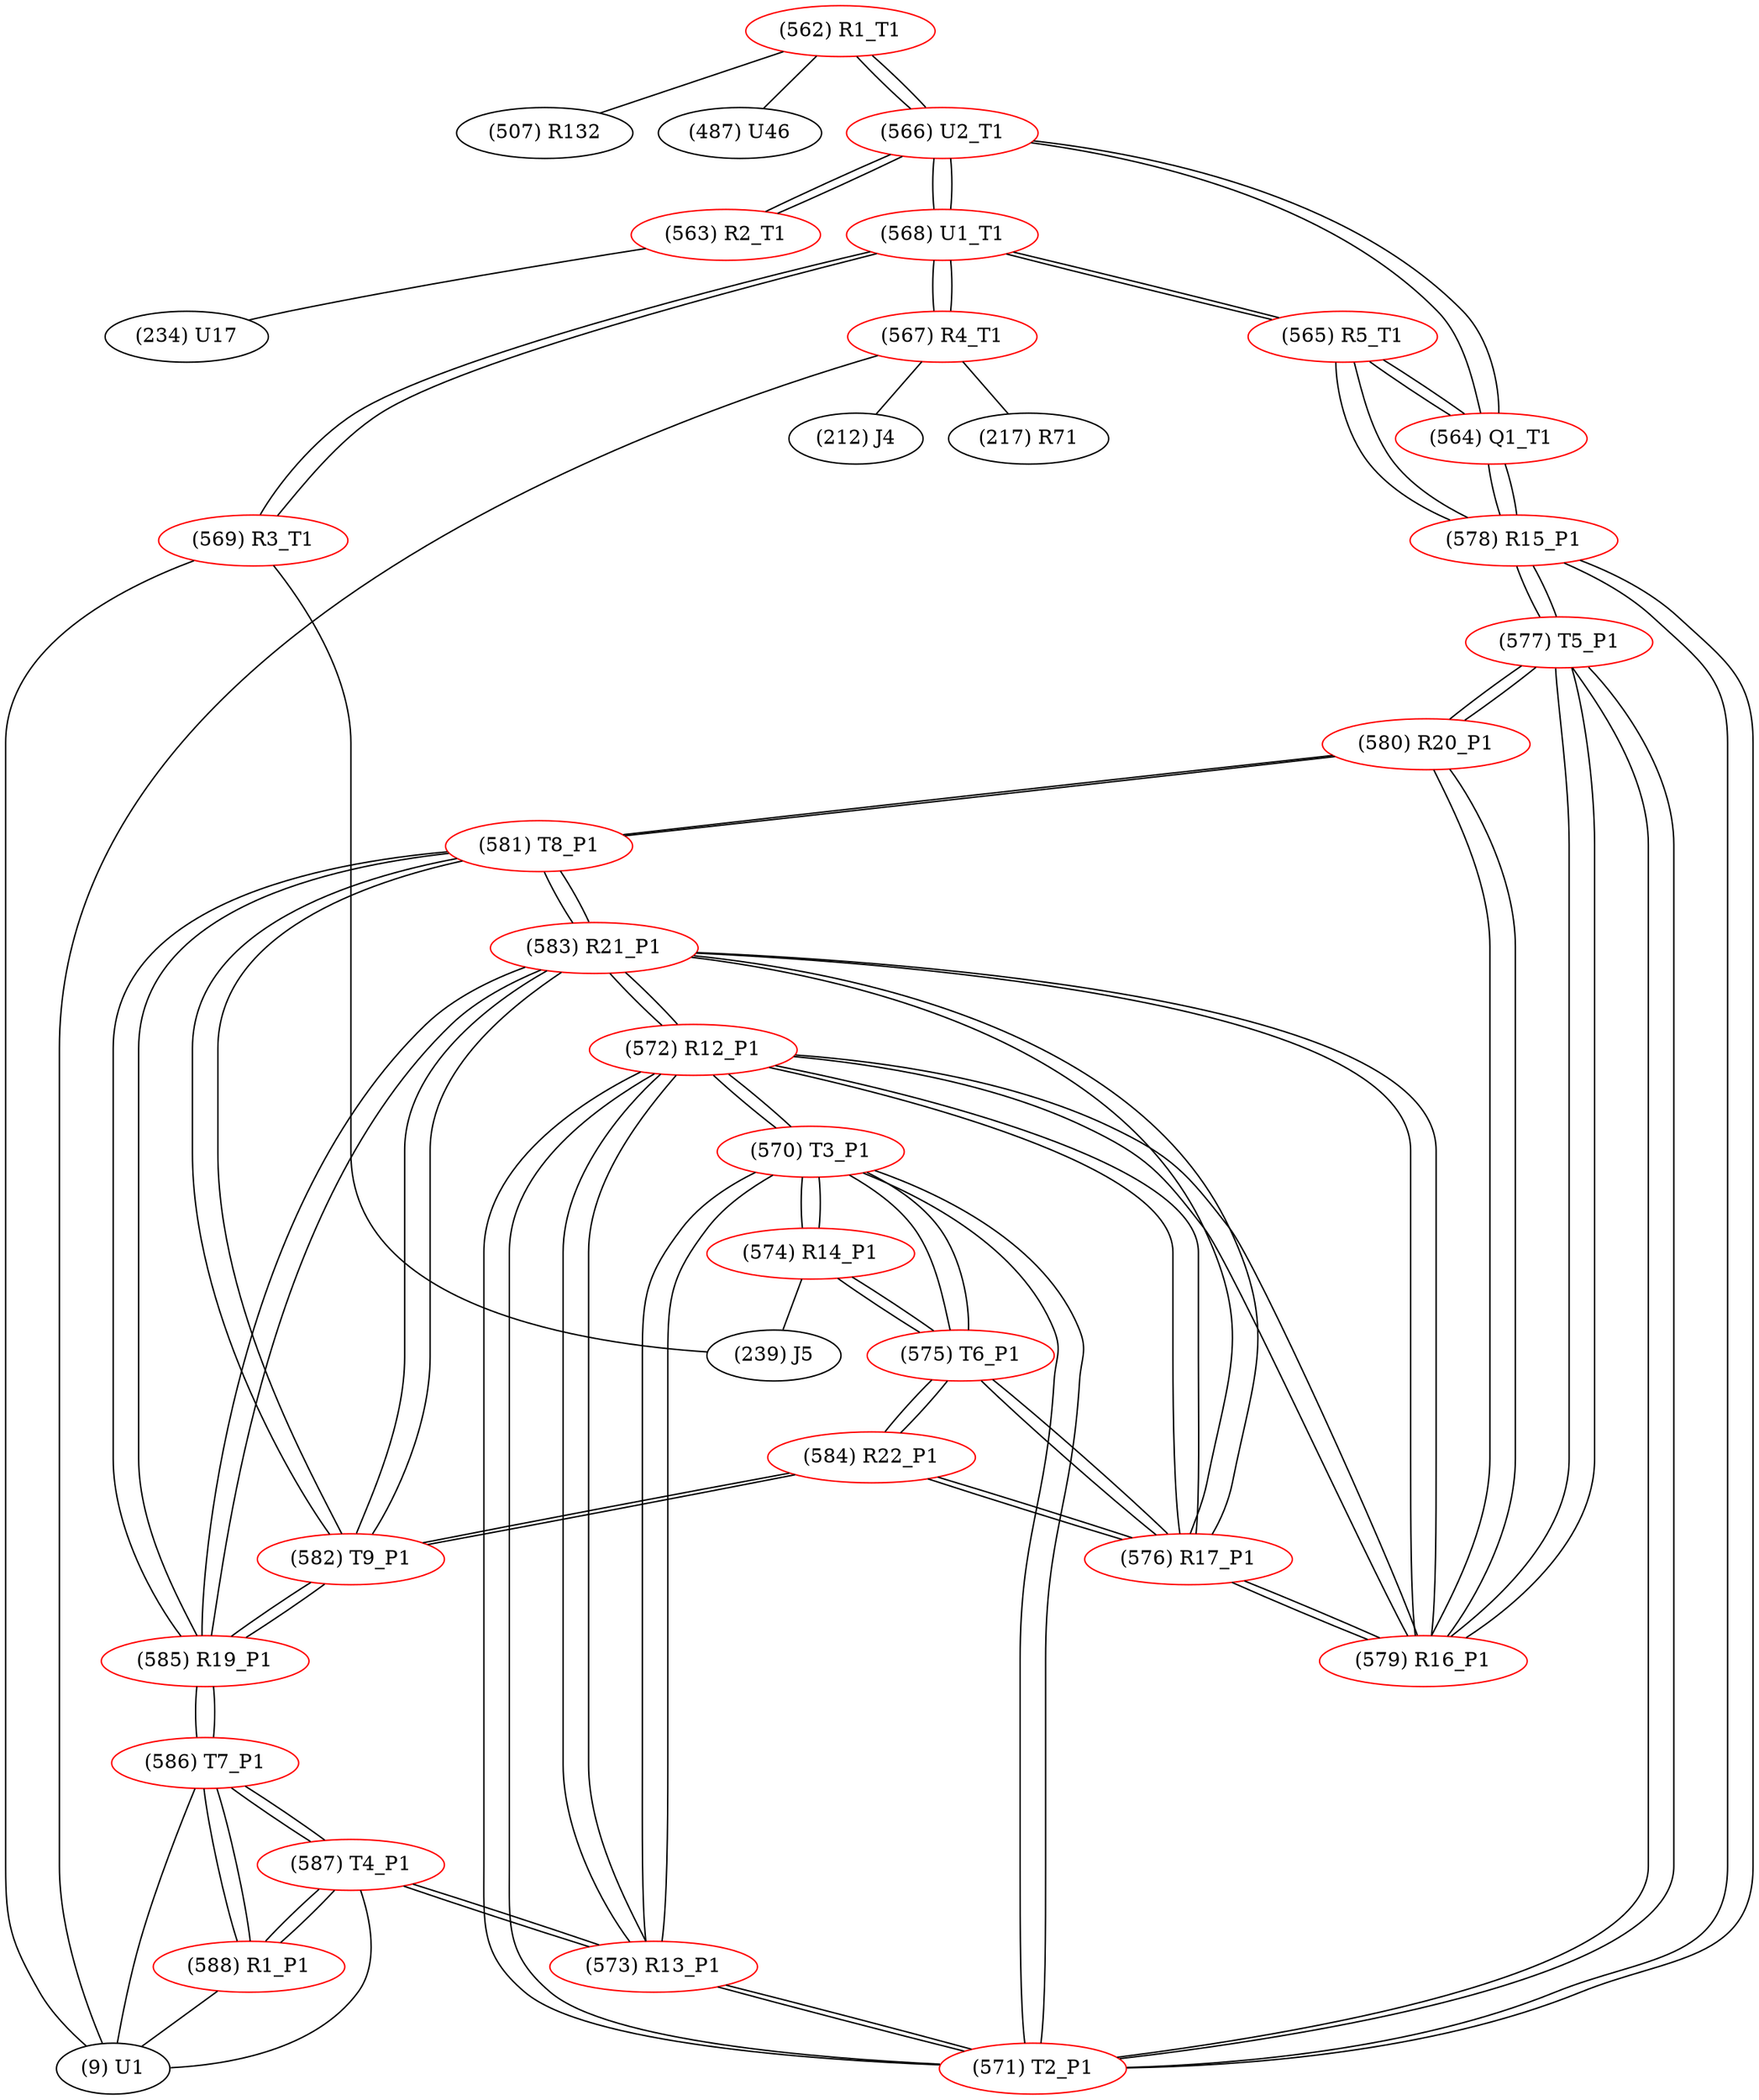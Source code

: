 graph {
	562 [label="(562) R1_T1" color=red]
	507 [label="(507) R132"]
	487 [label="(487) U46"]
	566 [label="(566) U2_T1"]
	563 [label="(563) R2_T1" color=red]
	234 [label="(234) U17"]
	566 [label="(566) U2_T1"]
	564 [label="(564) Q1_T1" color=red]
	566 [label="(566) U2_T1"]
	578 [label="(578) R15_P1"]
	565 [label="(565) R5_T1"]
	565 [label="(565) R5_T1" color=red]
	568 [label="(568) U1_T1"]
	578 [label="(578) R15_P1"]
	564 [label="(564) Q1_T1"]
	566 [label="(566) U2_T1" color=red]
	563 [label="(563) R2_T1"]
	568 [label="(568) U1_T1"]
	562 [label="(562) R1_T1"]
	564 [label="(564) Q1_T1"]
	567 [label="(567) R4_T1" color=red]
	9 [label="(9) U1"]
	212 [label="(212) J4"]
	217 [label="(217) R71"]
	568 [label="(568) U1_T1"]
	568 [label="(568) U1_T1" color=red]
	569 [label="(569) R3_T1"]
	567 [label="(567) R4_T1"]
	566 [label="(566) U2_T1"]
	565 [label="(565) R5_T1"]
	569 [label="(569) R3_T1" color=red]
	239 [label="(239) J5"]
	9 [label="(9) U1"]
	568 [label="(568) U1_T1"]
	570 [label="(570) T3_P1" color=red]
	574 [label="(574) R14_P1"]
	575 [label="(575) T6_P1"]
	573 [label="(573) R13_P1"]
	572 [label="(572) R12_P1"]
	571 [label="(571) T2_P1"]
	571 [label="(571) T2_P1" color=red]
	573 [label="(573) R13_P1"]
	570 [label="(570) T3_P1"]
	572 [label="(572) R12_P1"]
	577 [label="(577) T5_P1"]
	578 [label="(578) R15_P1"]
	572 [label="(572) R12_P1" color=red]
	583 [label="(583) R21_P1"]
	579 [label="(579) R16_P1"]
	576 [label="(576) R17_P1"]
	573 [label="(573) R13_P1"]
	570 [label="(570) T3_P1"]
	571 [label="(571) T2_P1"]
	573 [label="(573) R13_P1" color=red]
	587 [label="(587) T4_P1"]
	570 [label="(570) T3_P1"]
	572 [label="(572) R12_P1"]
	571 [label="(571) T2_P1"]
	574 [label="(574) R14_P1" color=red]
	239 [label="(239) J5"]
	570 [label="(570) T3_P1"]
	575 [label="(575) T6_P1"]
	575 [label="(575) T6_P1" color=red]
	574 [label="(574) R14_P1"]
	570 [label="(570) T3_P1"]
	584 [label="(584) R22_P1"]
	576 [label="(576) R17_P1"]
	576 [label="(576) R17_P1" color=red]
	583 [label="(583) R21_P1"]
	579 [label="(579) R16_P1"]
	572 [label="(572) R12_P1"]
	584 [label="(584) R22_P1"]
	575 [label="(575) T6_P1"]
	577 [label="(577) T5_P1" color=red]
	571 [label="(571) T2_P1"]
	578 [label="(578) R15_P1"]
	579 [label="(579) R16_P1"]
	580 [label="(580) R20_P1"]
	578 [label="(578) R15_P1" color=red]
	565 [label="(565) R5_T1"]
	564 [label="(564) Q1_T1"]
	571 [label="(571) T2_P1"]
	577 [label="(577) T5_P1"]
	579 [label="(579) R16_P1" color=red]
	583 [label="(583) R21_P1"]
	572 [label="(572) R12_P1"]
	576 [label="(576) R17_P1"]
	577 [label="(577) T5_P1"]
	580 [label="(580) R20_P1"]
	580 [label="(580) R20_P1" color=red]
	581 [label="(581) T8_P1"]
	579 [label="(579) R16_P1"]
	577 [label="(577) T5_P1"]
	581 [label="(581) T8_P1" color=red]
	582 [label="(582) T9_P1"]
	583 [label="(583) R21_P1"]
	585 [label="(585) R19_P1"]
	580 [label="(580) R20_P1"]
	582 [label="(582) T9_P1" color=red]
	584 [label="(584) R22_P1"]
	583 [label="(583) R21_P1"]
	581 [label="(581) T8_P1"]
	585 [label="(585) R19_P1"]
	583 [label="(583) R21_P1" color=red]
	579 [label="(579) R16_P1"]
	572 [label="(572) R12_P1"]
	576 [label="(576) R17_P1"]
	582 [label="(582) T9_P1"]
	581 [label="(581) T8_P1"]
	585 [label="(585) R19_P1"]
	584 [label="(584) R22_P1" color=red]
	582 [label="(582) T9_P1"]
	575 [label="(575) T6_P1"]
	576 [label="(576) R17_P1"]
	585 [label="(585) R19_P1" color=red]
	582 [label="(582) T9_P1"]
	583 [label="(583) R21_P1"]
	581 [label="(581) T8_P1"]
	586 [label="(586) T7_P1"]
	586 [label="(586) T7_P1" color=red]
	588 [label="(588) R1_P1"]
	587 [label="(587) T4_P1"]
	9 [label="(9) U1"]
	585 [label="(585) R19_P1"]
	587 [label="(587) T4_P1" color=red]
	573 [label="(573) R13_P1"]
	588 [label="(588) R1_P1"]
	586 [label="(586) T7_P1"]
	9 [label="(9) U1"]
	588 [label="(588) R1_P1" color=red]
	587 [label="(587) T4_P1"]
	586 [label="(586) T7_P1"]
	9 [label="(9) U1"]
	562 -- 507
	562 -- 487
	562 -- 566
	563 -- 234
	563 -- 566
	564 -- 566
	564 -- 578
	564 -- 565
	565 -- 568
	565 -- 578
	565 -- 564
	566 -- 563
	566 -- 568
	566 -- 562
	566 -- 564
	567 -- 9
	567 -- 212
	567 -- 217
	567 -- 568
	568 -- 569
	568 -- 567
	568 -- 566
	568 -- 565
	569 -- 239
	569 -- 9
	569 -- 568
	570 -- 574
	570 -- 575
	570 -- 573
	570 -- 572
	570 -- 571
	571 -- 573
	571 -- 570
	571 -- 572
	571 -- 577
	571 -- 578
	572 -- 583
	572 -- 579
	572 -- 576
	572 -- 573
	572 -- 570
	572 -- 571
	573 -- 587
	573 -- 570
	573 -- 572
	573 -- 571
	574 -- 239
	574 -- 570
	574 -- 575
	575 -- 574
	575 -- 570
	575 -- 584
	575 -- 576
	576 -- 583
	576 -- 579
	576 -- 572
	576 -- 584
	576 -- 575
	577 -- 571
	577 -- 578
	577 -- 579
	577 -- 580
	578 -- 565
	578 -- 564
	578 -- 571
	578 -- 577
	579 -- 583
	579 -- 572
	579 -- 576
	579 -- 577
	579 -- 580
	580 -- 581
	580 -- 579
	580 -- 577
	581 -- 582
	581 -- 583
	581 -- 585
	581 -- 580
	582 -- 584
	582 -- 583
	582 -- 581
	582 -- 585
	583 -- 579
	583 -- 572
	583 -- 576
	583 -- 582
	583 -- 581
	583 -- 585
	584 -- 582
	584 -- 575
	584 -- 576
	585 -- 582
	585 -- 583
	585 -- 581
	585 -- 586
	586 -- 588
	586 -- 587
	586 -- 9
	586 -- 585
	587 -- 573
	587 -- 588
	587 -- 586
	587 -- 9
	588 -- 587
	588 -- 586
	588 -- 9
}